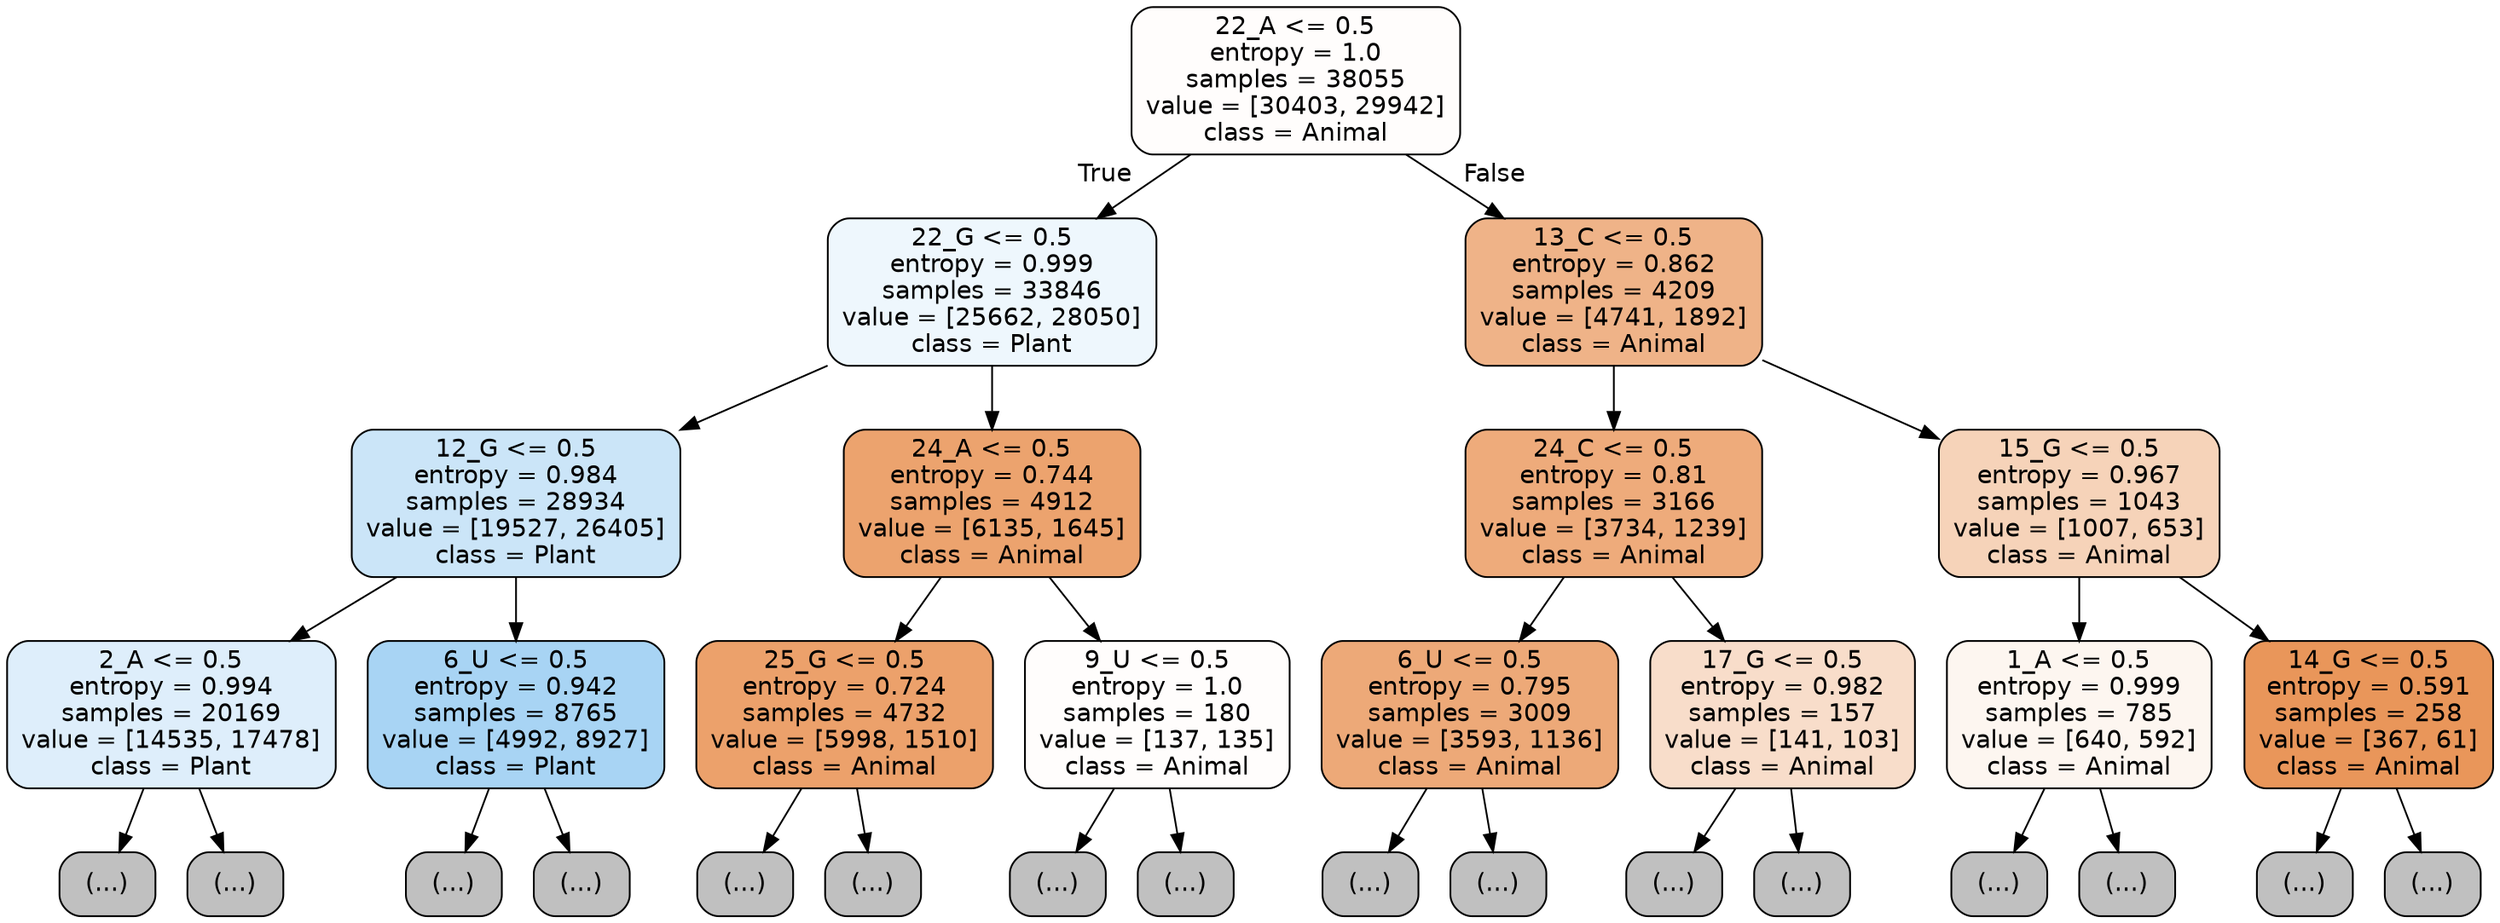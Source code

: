 digraph Tree {
node [shape=box, style="filled, rounded", color="black", fontname="helvetica"] ;
edge [fontname="helvetica"] ;
0 [label="22_A <= 0.5\nentropy = 1.0\nsamples = 38055\nvalue = [30403, 29942]\nclass = Animal", fillcolor="#fffdfc"] ;
1 [label="22_G <= 0.5\nentropy = 0.999\nsamples = 33846\nvalue = [25662, 28050]\nclass = Plant", fillcolor="#eef7fd"] ;
0 -> 1 [labeldistance=2.5, labelangle=45, headlabel="True"] ;
2 [label="12_G <= 0.5\nentropy = 0.984\nsamples = 28934\nvalue = [19527, 26405]\nclass = Plant", fillcolor="#cbe5f8"] ;
1 -> 2 ;
3 [label="2_A <= 0.5\nentropy = 0.994\nsamples = 20169\nvalue = [14535, 17478]\nclass = Plant", fillcolor="#deeefb"] ;
2 -> 3 ;
4 [label="(...)", fillcolor="#C0C0C0"] ;
3 -> 4 ;
7241 [label="(...)", fillcolor="#C0C0C0"] ;
3 -> 7241 ;
9352 [label="6_U <= 0.5\nentropy = 0.942\nsamples = 8765\nvalue = [4992, 8927]\nclass = Plant", fillcolor="#a8d4f4"] ;
2 -> 9352 ;
9353 [label="(...)", fillcolor="#C0C0C0"] ;
9352 -> 9353 ;
12000 [label="(...)", fillcolor="#C0C0C0"] ;
9352 -> 12000 ;
12823 [label="24_A <= 0.5\nentropy = 0.744\nsamples = 4912\nvalue = [6135, 1645]\nclass = Animal", fillcolor="#eca36e"] ;
1 -> 12823 ;
12824 [label="25_G <= 0.5\nentropy = 0.724\nsamples = 4732\nvalue = [5998, 1510]\nclass = Animal", fillcolor="#eca16b"] ;
12823 -> 12824 ;
12825 [label="(...)", fillcolor="#C0C0C0"] ;
12824 -> 12825 ;
14650 [label="(...)", fillcolor="#C0C0C0"] ;
12824 -> 14650 ;
14675 [label="9_U <= 0.5\nentropy = 1.0\nsamples = 180\nvalue = [137, 135]\nclass = Animal", fillcolor="#fffdfc"] ;
12823 -> 14675 ;
14676 [label="(...)", fillcolor="#C0C0C0"] ;
14675 -> 14676 ;
14745 [label="(...)", fillcolor="#C0C0C0"] ;
14675 -> 14745 ;
14764 [label="13_C <= 0.5\nentropy = 0.862\nsamples = 4209\nvalue = [4741, 1892]\nclass = Animal", fillcolor="#efb388"] ;
0 -> 14764 [labeldistance=2.5, labelangle=-45, headlabel="False"] ;
14765 [label="24_C <= 0.5\nentropy = 0.81\nsamples = 3166\nvalue = [3734, 1239]\nclass = Animal", fillcolor="#eeab7b"] ;
14764 -> 14765 ;
14766 [label="6_U <= 0.5\nentropy = 0.795\nsamples = 3009\nvalue = [3593, 1136]\nclass = Animal", fillcolor="#eda978"] ;
14765 -> 14766 ;
14767 [label="(...)", fillcolor="#C0C0C0"] ;
14766 -> 14767 ;
15796 [label="(...)", fillcolor="#C0C0C0"] ;
14766 -> 15796 ;
16149 [label="17_G <= 0.5\nentropy = 0.982\nsamples = 157\nvalue = [141, 103]\nclass = Animal", fillcolor="#f8ddca"] ;
14765 -> 16149 ;
16150 [label="(...)", fillcolor="#C0C0C0"] ;
16149 -> 16150 ;
16219 [label="(...)", fillcolor="#C0C0C0"] ;
16149 -> 16219 ;
16254 [label="15_G <= 0.5\nentropy = 0.967\nsamples = 1043\nvalue = [1007, 653]\nclass = Animal", fillcolor="#f6d3b9"] ;
14764 -> 16254 ;
16255 [label="1_A <= 0.5\nentropy = 0.999\nsamples = 785\nvalue = [640, 592]\nclass = Animal", fillcolor="#fdf6f0"] ;
16254 -> 16255 ;
16256 [label="(...)", fillcolor="#C0C0C0"] ;
16255 -> 16256 ;
16493 [label="(...)", fillcolor="#C0C0C0"] ;
16255 -> 16493 ;
16554 [label="14_G <= 0.5\nentropy = 0.591\nsamples = 258\nvalue = [367, 61]\nclass = Animal", fillcolor="#e9965a"] ;
16254 -> 16554 ;
16555 [label="(...)", fillcolor="#C0C0C0"] ;
16554 -> 16555 ;
16630 [label="(...)", fillcolor="#C0C0C0"] ;
16554 -> 16630 ;
}
